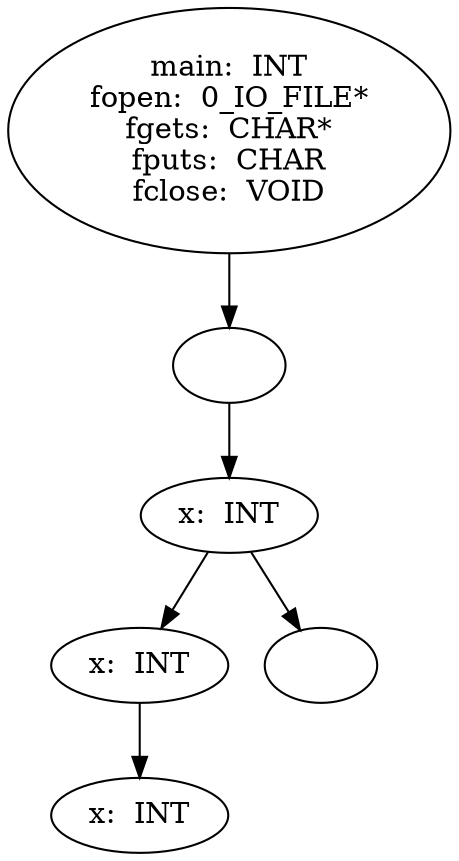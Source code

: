 digraph AST {
  "140543435004544" [label="main:  INT
fopen:  0_IO_FILE*
fgets:  CHAR*
fputs:  CHAR
fclose:  VOID"];
  "140543435004544" -> "140543435002000";
  "140543435002000" [label=""];
  "140543435002000" -> "140543435000704";
  "140543435000704" [label="x:  INT"];
  "140543435000704" -> "140543434998640";
  "140543435000704" -> "140543434859056";
  "140543434998640" [label="x:  INT"];
  "140543434998640" -> "140543434862944";
  "140543434862944" [label="x:  INT"];
  "140543434859056" [label=""];
}
